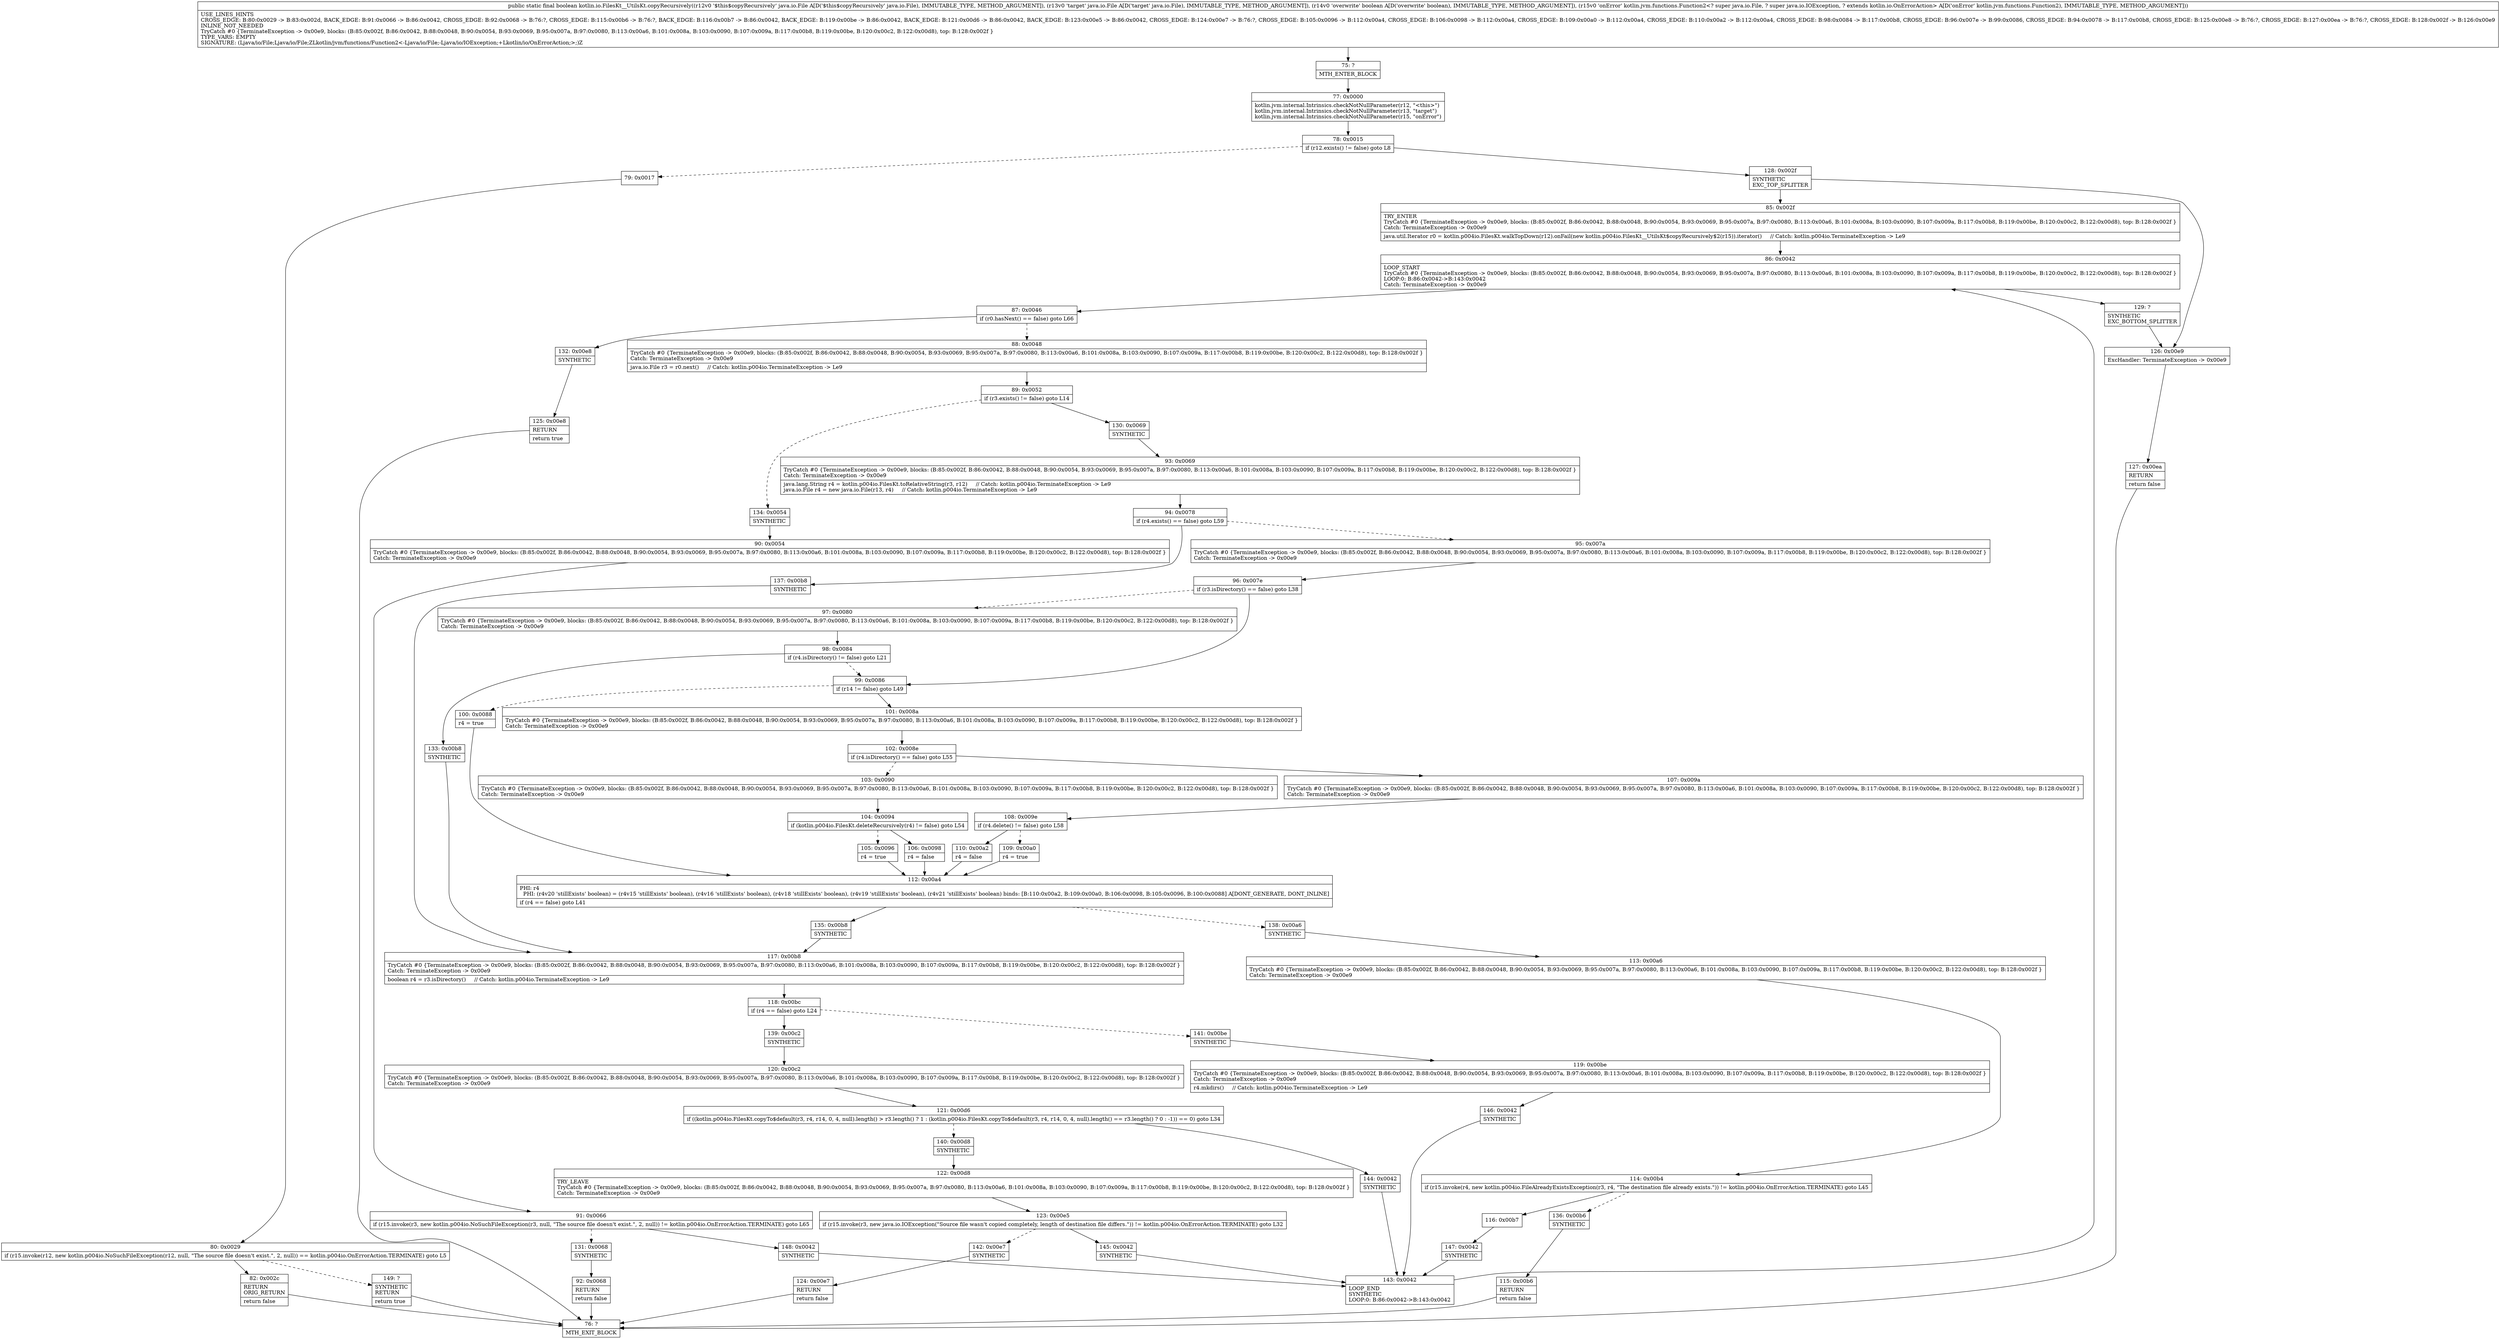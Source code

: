 digraph "CFG forkotlin.io.FilesKt__UtilsKt.copyRecursively(Ljava\/io\/File;Ljava\/io\/File;ZLkotlin\/jvm\/functions\/Function2;)Z" {
Node_75 [shape=record,label="{75\:\ ?|MTH_ENTER_BLOCK\l}"];
Node_77 [shape=record,label="{77\:\ 0x0000|kotlin.jvm.internal.Intrinsics.checkNotNullParameter(r12, \"\<this\>\")\lkotlin.jvm.internal.Intrinsics.checkNotNullParameter(r13, \"target\")\lkotlin.jvm.internal.Intrinsics.checkNotNullParameter(r15, \"onError\")\l}"];
Node_78 [shape=record,label="{78\:\ 0x0015|if (r12.exists() != false) goto L8\l}"];
Node_79 [shape=record,label="{79\:\ 0x0017}"];
Node_80 [shape=record,label="{80\:\ 0x0029|if (r15.invoke(r12, new kotlin.p004io.NoSuchFileException(r12, null, \"The source file doesn't exist.\", 2, null)) == kotlin.p004io.OnErrorAction.TERMINATE) goto L5\l}"];
Node_82 [shape=record,label="{82\:\ 0x002c|RETURN\lORIG_RETURN\l|return false\l}"];
Node_76 [shape=record,label="{76\:\ ?|MTH_EXIT_BLOCK\l}"];
Node_149 [shape=record,label="{149\:\ ?|SYNTHETIC\lRETURN\l|return true\l}"];
Node_128 [shape=record,label="{128\:\ 0x002f|SYNTHETIC\lEXC_TOP_SPLITTER\l}"];
Node_85 [shape=record,label="{85\:\ 0x002f|TRY_ENTER\lTryCatch #0 \{TerminateException \-\> 0x00e9, blocks: (B:85:0x002f, B:86:0x0042, B:88:0x0048, B:90:0x0054, B:93:0x0069, B:95:0x007a, B:97:0x0080, B:113:0x00a6, B:101:0x008a, B:103:0x0090, B:107:0x009a, B:117:0x00b8, B:119:0x00be, B:120:0x00c2, B:122:0x00d8), top: B:128:0x002f \}\lCatch: TerminateException \-\> 0x00e9\l|java.util.Iterator r0 = kotlin.p004io.FilesKt.walkTopDown(r12).onFail(new kotlin.p004io.FilesKt__UtilsKt$copyRecursively$2(r15)).iterator()     \/\/ Catch: kotlin.p004io.TerminateException \-\> Le9\l}"];
Node_86 [shape=record,label="{86\:\ 0x0042|LOOP_START\lTryCatch #0 \{TerminateException \-\> 0x00e9, blocks: (B:85:0x002f, B:86:0x0042, B:88:0x0048, B:90:0x0054, B:93:0x0069, B:95:0x007a, B:97:0x0080, B:113:0x00a6, B:101:0x008a, B:103:0x0090, B:107:0x009a, B:117:0x00b8, B:119:0x00be, B:120:0x00c2, B:122:0x00d8), top: B:128:0x002f \}\lLOOP:0: B:86:0x0042\-\>B:143:0x0042\lCatch: TerminateException \-\> 0x00e9\l}"];
Node_87 [shape=record,label="{87\:\ 0x0046|if (r0.hasNext() == false) goto L66\l}"];
Node_88 [shape=record,label="{88\:\ 0x0048|TryCatch #0 \{TerminateException \-\> 0x00e9, blocks: (B:85:0x002f, B:86:0x0042, B:88:0x0048, B:90:0x0054, B:93:0x0069, B:95:0x007a, B:97:0x0080, B:113:0x00a6, B:101:0x008a, B:103:0x0090, B:107:0x009a, B:117:0x00b8, B:119:0x00be, B:120:0x00c2, B:122:0x00d8), top: B:128:0x002f \}\lCatch: TerminateException \-\> 0x00e9\l|java.io.File r3 = r0.next()     \/\/ Catch: kotlin.p004io.TerminateException \-\> Le9\l}"];
Node_89 [shape=record,label="{89\:\ 0x0052|if (r3.exists() != false) goto L14\l}"];
Node_130 [shape=record,label="{130\:\ 0x0069|SYNTHETIC\l}"];
Node_93 [shape=record,label="{93\:\ 0x0069|TryCatch #0 \{TerminateException \-\> 0x00e9, blocks: (B:85:0x002f, B:86:0x0042, B:88:0x0048, B:90:0x0054, B:93:0x0069, B:95:0x007a, B:97:0x0080, B:113:0x00a6, B:101:0x008a, B:103:0x0090, B:107:0x009a, B:117:0x00b8, B:119:0x00be, B:120:0x00c2, B:122:0x00d8), top: B:128:0x002f \}\lCatch: TerminateException \-\> 0x00e9\l|java.lang.String r4 = kotlin.p004io.FilesKt.toRelativeString(r3, r12)     \/\/ Catch: kotlin.p004io.TerminateException \-\> Le9\ljava.io.File r4 = new java.io.File(r13, r4)     \/\/ Catch: kotlin.p004io.TerminateException \-\> Le9\l}"];
Node_94 [shape=record,label="{94\:\ 0x0078|if (r4.exists() == false) goto L59\l}"];
Node_95 [shape=record,label="{95\:\ 0x007a|TryCatch #0 \{TerminateException \-\> 0x00e9, blocks: (B:85:0x002f, B:86:0x0042, B:88:0x0048, B:90:0x0054, B:93:0x0069, B:95:0x007a, B:97:0x0080, B:113:0x00a6, B:101:0x008a, B:103:0x0090, B:107:0x009a, B:117:0x00b8, B:119:0x00be, B:120:0x00c2, B:122:0x00d8), top: B:128:0x002f \}\lCatch: TerminateException \-\> 0x00e9\l}"];
Node_96 [shape=record,label="{96\:\ 0x007e|if (r3.isDirectory() == false) goto L38\l}"];
Node_97 [shape=record,label="{97\:\ 0x0080|TryCatch #0 \{TerminateException \-\> 0x00e9, blocks: (B:85:0x002f, B:86:0x0042, B:88:0x0048, B:90:0x0054, B:93:0x0069, B:95:0x007a, B:97:0x0080, B:113:0x00a6, B:101:0x008a, B:103:0x0090, B:107:0x009a, B:117:0x00b8, B:119:0x00be, B:120:0x00c2, B:122:0x00d8), top: B:128:0x002f \}\lCatch: TerminateException \-\> 0x00e9\l}"];
Node_98 [shape=record,label="{98\:\ 0x0084|if (r4.isDirectory() != false) goto L21\l}"];
Node_133 [shape=record,label="{133\:\ 0x00b8|SYNTHETIC\l}"];
Node_117 [shape=record,label="{117\:\ 0x00b8|TryCatch #0 \{TerminateException \-\> 0x00e9, blocks: (B:85:0x002f, B:86:0x0042, B:88:0x0048, B:90:0x0054, B:93:0x0069, B:95:0x007a, B:97:0x0080, B:113:0x00a6, B:101:0x008a, B:103:0x0090, B:107:0x009a, B:117:0x00b8, B:119:0x00be, B:120:0x00c2, B:122:0x00d8), top: B:128:0x002f \}\lCatch: TerminateException \-\> 0x00e9\l|boolean r4 = r3.isDirectory()     \/\/ Catch: kotlin.p004io.TerminateException \-\> Le9\l}"];
Node_118 [shape=record,label="{118\:\ 0x00bc|if (r4 == false) goto L24\l}"];
Node_139 [shape=record,label="{139\:\ 0x00c2|SYNTHETIC\l}"];
Node_120 [shape=record,label="{120\:\ 0x00c2|TryCatch #0 \{TerminateException \-\> 0x00e9, blocks: (B:85:0x002f, B:86:0x0042, B:88:0x0048, B:90:0x0054, B:93:0x0069, B:95:0x007a, B:97:0x0080, B:113:0x00a6, B:101:0x008a, B:103:0x0090, B:107:0x009a, B:117:0x00b8, B:119:0x00be, B:120:0x00c2, B:122:0x00d8), top: B:128:0x002f \}\lCatch: TerminateException \-\> 0x00e9\l}"];
Node_121 [shape=record,label="{121\:\ 0x00d6|if ((kotlin.p004io.FilesKt.copyTo$default(r3, r4, r14, 0, 4, null).length() \> r3.length() ? 1 : (kotlin.p004io.FilesKt.copyTo$default(r3, r4, r14, 0, 4, null).length() == r3.length() ? 0 : \-1)) == 0) goto L34\l}"];
Node_140 [shape=record,label="{140\:\ 0x00d8|SYNTHETIC\l}"];
Node_122 [shape=record,label="{122\:\ 0x00d8|TRY_LEAVE\lTryCatch #0 \{TerminateException \-\> 0x00e9, blocks: (B:85:0x002f, B:86:0x0042, B:88:0x0048, B:90:0x0054, B:93:0x0069, B:95:0x007a, B:97:0x0080, B:113:0x00a6, B:101:0x008a, B:103:0x0090, B:107:0x009a, B:117:0x00b8, B:119:0x00be, B:120:0x00c2, B:122:0x00d8), top: B:128:0x002f \}\lCatch: TerminateException \-\> 0x00e9\l}"];
Node_123 [shape=record,label="{123\:\ 0x00e5|if (r15.invoke(r3, new java.io.IOException(\"Source file wasn't copied completely, length of destination file differs.\")) != kotlin.p004io.OnErrorAction.TERMINATE) goto L32\l}"];
Node_142 [shape=record,label="{142\:\ 0x00e7|SYNTHETIC\l}"];
Node_124 [shape=record,label="{124\:\ 0x00e7|RETURN\l|return false\l}"];
Node_145 [shape=record,label="{145\:\ 0x0042|SYNTHETIC\l}"];
Node_143 [shape=record,label="{143\:\ 0x0042|LOOP_END\lSYNTHETIC\lLOOP:0: B:86:0x0042\-\>B:143:0x0042\l}"];
Node_144 [shape=record,label="{144\:\ 0x0042|SYNTHETIC\l}"];
Node_141 [shape=record,label="{141\:\ 0x00be|SYNTHETIC\l}"];
Node_119 [shape=record,label="{119\:\ 0x00be|TryCatch #0 \{TerminateException \-\> 0x00e9, blocks: (B:85:0x002f, B:86:0x0042, B:88:0x0048, B:90:0x0054, B:93:0x0069, B:95:0x007a, B:97:0x0080, B:113:0x00a6, B:101:0x008a, B:103:0x0090, B:107:0x009a, B:117:0x00b8, B:119:0x00be, B:120:0x00c2, B:122:0x00d8), top: B:128:0x002f \}\lCatch: TerminateException \-\> 0x00e9\l|r4.mkdirs()     \/\/ Catch: kotlin.p004io.TerminateException \-\> Le9\l}"];
Node_146 [shape=record,label="{146\:\ 0x0042|SYNTHETIC\l}"];
Node_99 [shape=record,label="{99\:\ 0x0086|if (r14 != false) goto L49\l}"];
Node_100 [shape=record,label="{100\:\ 0x0088|r4 = true\l}"];
Node_112 [shape=record,label="{112\:\ 0x00a4|PHI: r4 \l  PHI: (r4v20 'stillExists' boolean) = (r4v15 'stillExists' boolean), (r4v16 'stillExists' boolean), (r4v18 'stillExists' boolean), (r4v19 'stillExists' boolean), (r4v21 'stillExists' boolean) binds: [B:110:0x00a2, B:109:0x00a0, B:106:0x0098, B:105:0x0096, B:100:0x0088] A[DONT_GENERATE, DONT_INLINE]\l|if (r4 == false) goto L41\l}"];
Node_135 [shape=record,label="{135\:\ 0x00b8|SYNTHETIC\l}"];
Node_138 [shape=record,label="{138\:\ 0x00a6|SYNTHETIC\l}"];
Node_113 [shape=record,label="{113\:\ 0x00a6|TryCatch #0 \{TerminateException \-\> 0x00e9, blocks: (B:85:0x002f, B:86:0x0042, B:88:0x0048, B:90:0x0054, B:93:0x0069, B:95:0x007a, B:97:0x0080, B:113:0x00a6, B:101:0x008a, B:103:0x0090, B:107:0x009a, B:117:0x00b8, B:119:0x00be, B:120:0x00c2, B:122:0x00d8), top: B:128:0x002f \}\lCatch: TerminateException \-\> 0x00e9\l}"];
Node_114 [shape=record,label="{114\:\ 0x00b4|if (r15.invoke(r4, new kotlin.p004io.FileAlreadyExistsException(r3, r4, \"The destination file already exists.\")) != kotlin.p004io.OnErrorAction.TERMINATE) goto L45\l}"];
Node_116 [shape=record,label="{116\:\ 0x00b7}"];
Node_147 [shape=record,label="{147\:\ 0x0042|SYNTHETIC\l}"];
Node_136 [shape=record,label="{136\:\ 0x00b6|SYNTHETIC\l}"];
Node_115 [shape=record,label="{115\:\ 0x00b6|RETURN\l|return false\l}"];
Node_101 [shape=record,label="{101\:\ 0x008a|TryCatch #0 \{TerminateException \-\> 0x00e9, blocks: (B:85:0x002f, B:86:0x0042, B:88:0x0048, B:90:0x0054, B:93:0x0069, B:95:0x007a, B:97:0x0080, B:113:0x00a6, B:101:0x008a, B:103:0x0090, B:107:0x009a, B:117:0x00b8, B:119:0x00be, B:120:0x00c2, B:122:0x00d8), top: B:128:0x002f \}\lCatch: TerminateException \-\> 0x00e9\l}"];
Node_102 [shape=record,label="{102\:\ 0x008e|if (r4.isDirectory() == false) goto L55\l}"];
Node_103 [shape=record,label="{103\:\ 0x0090|TryCatch #0 \{TerminateException \-\> 0x00e9, blocks: (B:85:0x002f, B:86:0x0042, B:88:0x0048, B:90:0x0054, B:93:0x0069, B:95:0x007a, B:97:0x0080, B:113:0x00a6, B:101:0x008a, B:103:0x0090, B:107:0x009a, B:117:0x00b8, B:119:0x00be, B:120:0x00c2, B:122:0x00d8), top: B:128:0x002f \}\lCatch: TerminateException \-\> 0x00e9\l}"];
Node_104 [shape=record,label="{104\:\ 0x0094|if (kotlin.p004io.FilesKt.deleteRecursively(r4) != false) goto L54\l}"];
Node_105 [shape=record,label="{105\:\ 0x0096|r4 = true\l}"];
Node_106 [shape=record,label="{106\:\ 0x0098|r4 = false\l}"];
Node_107 [shape=record,label="{107\:\ 0x009a|TryCatch #0 \{TerminateException \-\> 0x00e9, blocks: (B:85:0x002f, B:86:0x0042, B:88:0x0048, B:90:0x0054, B:93:0x0069, B:95:0x007a, B:97:0x0080, B:113:0x00a6, B:101:0x008a, B:103:0x0090, B:107:0x009a, B:117:0x00b8, B:119:0x00be, B:120:0x00c2, B:122:0x00d8), top: B:128:0x002f \}\lCatch: TerminateException \-\> 0x00e9\l}"];
Node_108 [shape=record,label="{108\:\ 0x009e|if (r4.delete() != false) goto L58\l}"];
Node_109 [shape=record,label="{109\:\ 0x00a0|r4 = true\l}"];
Node_110 [shape=record,label="{110\:\ 0x00a2|r4 = false\l}"];
Node_137 [shape=record,label="{137\:\ 0x00b8|SYNTHETIC\l}"];
Node_134 [shape=record,label="{134\:\ 0x0054|SYNTHETIC\l}"];
Node_90 [shape=record,label="{90\:\ 0x0054|TryCatch #0 \{TerminateException \-\> 0x00e9, blocks: (B:85:0x002f, B:86:0x0042, B:88:0x0048, B:90:0x0054, B:93:0x0069, B:95:0x007a, B:97:0x0080, B:113:0x00a6, B:101:0x008a, B:103:0x0090, B:107:0x009a, B:117:0x00b8, B:119:0x00be, B:120:0x00c2, B:122:0x00d8), top: B:128:0x002f \}\lCatch: TerminateException \-\> 0x00e9\l}"];
Node_91 [shape=record,label="{91\:\ 0x0066|if (r15.invoke(r3, new kotlin.p004io.NoSuchFileException(r3, null, \"The source file doesn't exist.\", 2, null)) != kotlin.p004io.OnErrorAction.TERMINATE) goto L65\l}"];
Node_131 [shape=record,label="{131\:\ 0x0068|SYNTHETIC\l}"];
Node_92 [shape=record,label="{92\:\ 0x0068|RETURN\l|return false\l}"];
Node_148 [shape=record,label="{148\:\ 0x0042|SYNTHETIC\l}"];
Node_132 [shape=record,label="{132\:\ 0x00e8|SYNTHETIC\l}"];
Node_125 [shape=record,label="{125\:\ 0x00e8|RETURN\l|return true\l}"];
Node_129 [shape=record,label="{129\:\ ?|SYNTHETIC\lEXC_BOTTOM_SPLITTER\l}"];
Node_126 [shape=record,label="{126\:\ 0x00e9|ExcHandler: TerminateException \-\> 0x00e9\l}"];
Node_127 [shape=record,label="{127\:\ 0x00ea|RETURN\l|return false\l}"];
MethodNode[shape=record,label="{public static final boolean kotlin.io.FilesKt__UtilsKt.copyRecursively((r12v0 '$this$copyRecursively' java.io.File A[D('$this$copyRecursively' java.io.File), IMMUTABLE_TYPE, METHOD_ARGUMENT]), (r13v0 'target' java.io.File A[D('target' java.io.File), IMMUTABLE_TYPE, METHOD_ARGUMENT]), (r14v0 'overwrite' boolean A[D('overwrite' boolean), IMMUTABLE_TYPE, METHOD_ARGUMENT]), (r15v0 'onError' kotlin.jvm.functions.Function2\<? super java.io.File, ? super java.io.IOException, ? extends kotlin.io.OnErrorAction\> A[D('onError' kotlin.jvm.functions.Function2), IMMUTABLE_TYPE, METHOD_ARGUMENT]))  | USE_LINES_HINTS\lCROSS_EDGE: B:80:0x0029 \-\> B:83:0x002d, BACK_EDGE: B:91:0x0066 \-\> B:86:0x0042, CROSS_EDGE: B:92:0x0068 \-\> B:76:?, CROSS_EDGE: B:115:0x00b6 \-\> B:76:?, BACK_EDGE: B:116:0x00b7 \-\> B:86:0x0042, BACK_EDGE: B:119:0x00be \-\> B:86:0x0042, BACK_EDGE: B:121:0x00d6 \-\> B:86:0x0042, BACK_EDGE: B:123:0x00e5 \-\> B:86:0x0042, CROSS_EDGE: B:124:0x00e7 \-\> B:76:?, CROSS_EDGE: B:105:0x0096 \-\> B:112:0x00a4, CROSS_EDGE: B:106:0x0098 \-\> B:112:0x00a4, CROSS_EDGE: B:109:0x00a0 \-\> B:112:0x00a4, CROSS_EDGE: B:110:0x00a2 \-\> B:112:0x00a4, CROSS_EDGE: B:98:0x0084 \-\> B:117:0x00b8, CROSS_EDGE: B:96:0x007e \-\> B:99:0x0086, CROSS_EDGE: B:94:0x0078 \-\> B:117:0x00b8, CROSS_EDGE: B:125:0x00e8 \-\> B:76:?, CROSS_EDGE: B:127:0x00ea \-\> B:76:?, CROSS_EDGE: B:128:0x002f \-\> B:126:0x00e9\lINLINE_NOT_NEEDED\lTryCatch #0 \{TerminateException \-\> 0x00e9, blocks: (B:85:0x002f, B:86:0x0042, B:88:0x0048, B:90:0x0054, B:93:0x0069, B:95:0x007a, B:97:0x0080, B:113:0x00a6, B:101:0x008a, B:103:0x0090, B:107:0x009a, B:117:0x00b8, B:119:0x00be, B:120:0x00c2, B:122:0x00d8), top: B:128:0x002f \}\lTYPE_VARS: EMPTY\lSIGNATURE: (Ljava\/io\/File;Ljava\/io\/File;ZLkotlin\/jvm\/functions\/Function2\<\-Ljava\/io\/File;\-Ljava\/io\/IOException;+Lkotlin\/io\/OnErrorAction;\>;)Z\l}"];
MethodNode -> Node_75;Node_75 -> Node_77;
Node_77 -> Node_78;
Node_78 -> Node_79[style=dashed];
Node_78 -> Node_128;
Node_79 -> Node_80;
Node_80 -> Node_82;
Node_80 -> Node_149[style=dashed];
Node_82 -> Node_76;
Node_149 -> Node_76;
Node_128 -> Node_85;
Node_128 -> Node_126;
Node_85 -> Node_86;
Node_86 -> Node_87;
Node_86 -> Node_129;
Node_87 -> Node_88[style=dashed];
Node_87 -> Node_132;
Node_88 -> Node_89;
Node_89 -> Node_130;
Node_89 -> Node_134[style=dashed];
Node_130 -> Node_93;
Node_93 -> Node_94;
Node_94 -> Node_95[style=dashed];
Node_94 -> Node_137;
Node_95 -> Node_96;
Node_96 -> Node_97[style=dashed];
Node_96 -> Node_99;
Node_97 -> Node_98;
Node_98 -> Node_99[style=dashed];
Node_98 -> Node_133;
Node_133 -> Node_117;
Node_117 -> Node_118;
Node_118 -> Node_139;
Node_118 -> Node_141[style=dashed];
Node_139 -> Node_120;
Node_120 -> Node_121;
Node_121 -> Node_140[style=dashed];
Node_121 -> Node_144;
Node_140 -> Node_122;
Node_122 -> Node_123;
Node_123 -> Node_142[style=dashed];
Node_123 -> Node_145;
Node_142 -> Node_124;
Node_124 -> Node_76;
Node_145 -> Node_143;
Node_143 -> Node_86;
Node_144 -> Node_143;
Node_141 -> Node_119;
Node_119 -> Node_146;
Node_146 -> Node_143;
Node_99 -> Node_100[style=dashed];
Node_99 -> Node_101;
Node_100 -> Node_112;
Node_112 -> Node_135;
Node_112 -> Node_138[style=dashed];
Node_135 -> Node_117;
Node_138 -> Node_113;
Node_113 -> Node_114;
Node_114 -> Node_116;
Node_114 -> Node_136[style=dashed];
Node_116 -> Node_147;
Node_147 -> Node_143;
Node_136 -> Node_115;
Node_115 -> Node_76;
Node_101 -> Node_102;
Node_102 -> Node_103[style=dashed];
Node_102 -> Node_107;
Node_103 -> Node_104;
Node_104 -> Node_105[style=dashed];
Node_104 -> Node_106;
Node_105 -> Node_112;
Node_106 -> Node_112;
Node_107 -> Node_108;
Node_108 -> Node_109[style=dashed];
Node_108 -> Node_110;
Node_109 -> Node_112;
Node_110 -> Node_112;
Node_137 -> Node_117;
Node_134 -> Node_90;
Node_90 -> Node_91;
Node_91 -> Node_131[style=dashed];
Node_91 -> Node_148;
Node_131 -> Node_92;
Node_92 -> Node_76;
Node_148 -> Node_143;
Node_132 -> Node_125;
Node_125 -> Node_76;
Node_129 -> Node_126;
Node_126 -> Node_127;
Node_127 -> Node_76;
}


